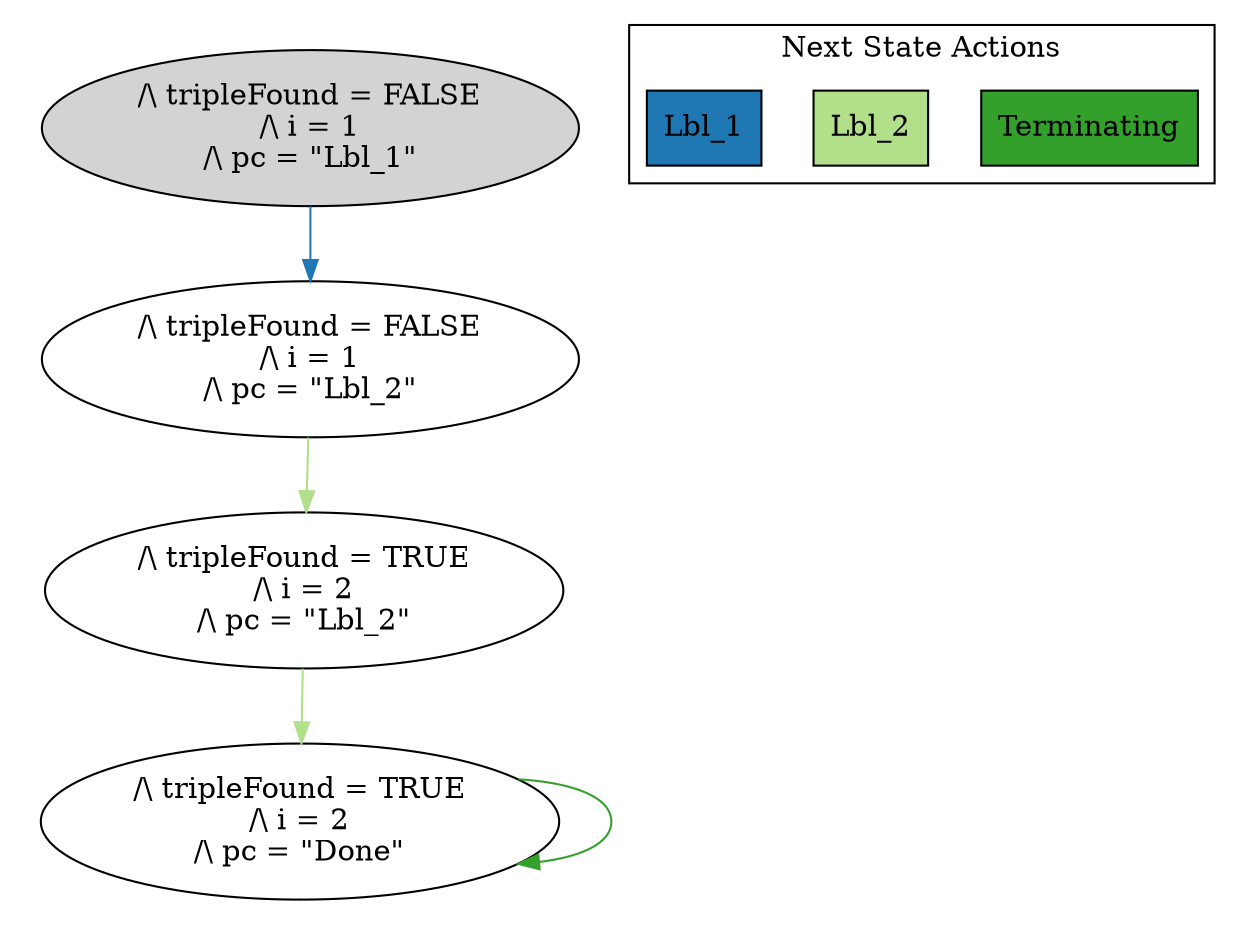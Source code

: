 strict digraph DiskGraph {
edge [colorscheme="paired12"]
nodesep=0.35;
subgraph cluster_graph {
color="white";
-6725604855471137528 [label="/\\ tripleFound = FALSE\n/\\ i = 1\n/\\ pc = \"Lbl_1\"",style = filled]
-6725604855471137528 -> -8274869808005767478 [label="",color="2",fontcolor="2"];
-8274869808005767478 [label="/\\ tripleFound = FALSE\n/\\ i = 1\n/\\ pc = \"Lbl_2\""];
-8274869808005767478 -> 2611714774544265634 [label="",color="3",fontcolor="3"];
2611714774544265634 [label="/\\ tripleFound = TRUE\n/\\ i = 2\n/\\ pc = \"Lbl_2\""];
2611714774544265634 -> 1464655495058067095 [label="",color="3",fontcolor="3"];
1464655495058067095 [label="/\\ tripleFound = TRUE\n/\\ i = 2\n/\\ pc = \"Done\""];
1464655495058067095 -> 1464655495058067095 [label="",color="4",fontcolor="4"];
{rank = same; -6725604855471137528;}
{rank = same; -8274869808005767478;}
{rank = same; 2611714774544265634;}
{rank = same; 1464655495058067095;}
}
subgraph cluster_legend {graph[style=bold];label = "Next State Actions" style="solid"
node [ labeljust="l",colorscheme="paired12",style=filled,shape=record ]
Terminating [label="Terminating",fillcolor=4]
Lbl_2 [label="Lbl_2",fillcolor=3]
Lbl_1 [label="Lbl_1",fillcolor=2]
}}